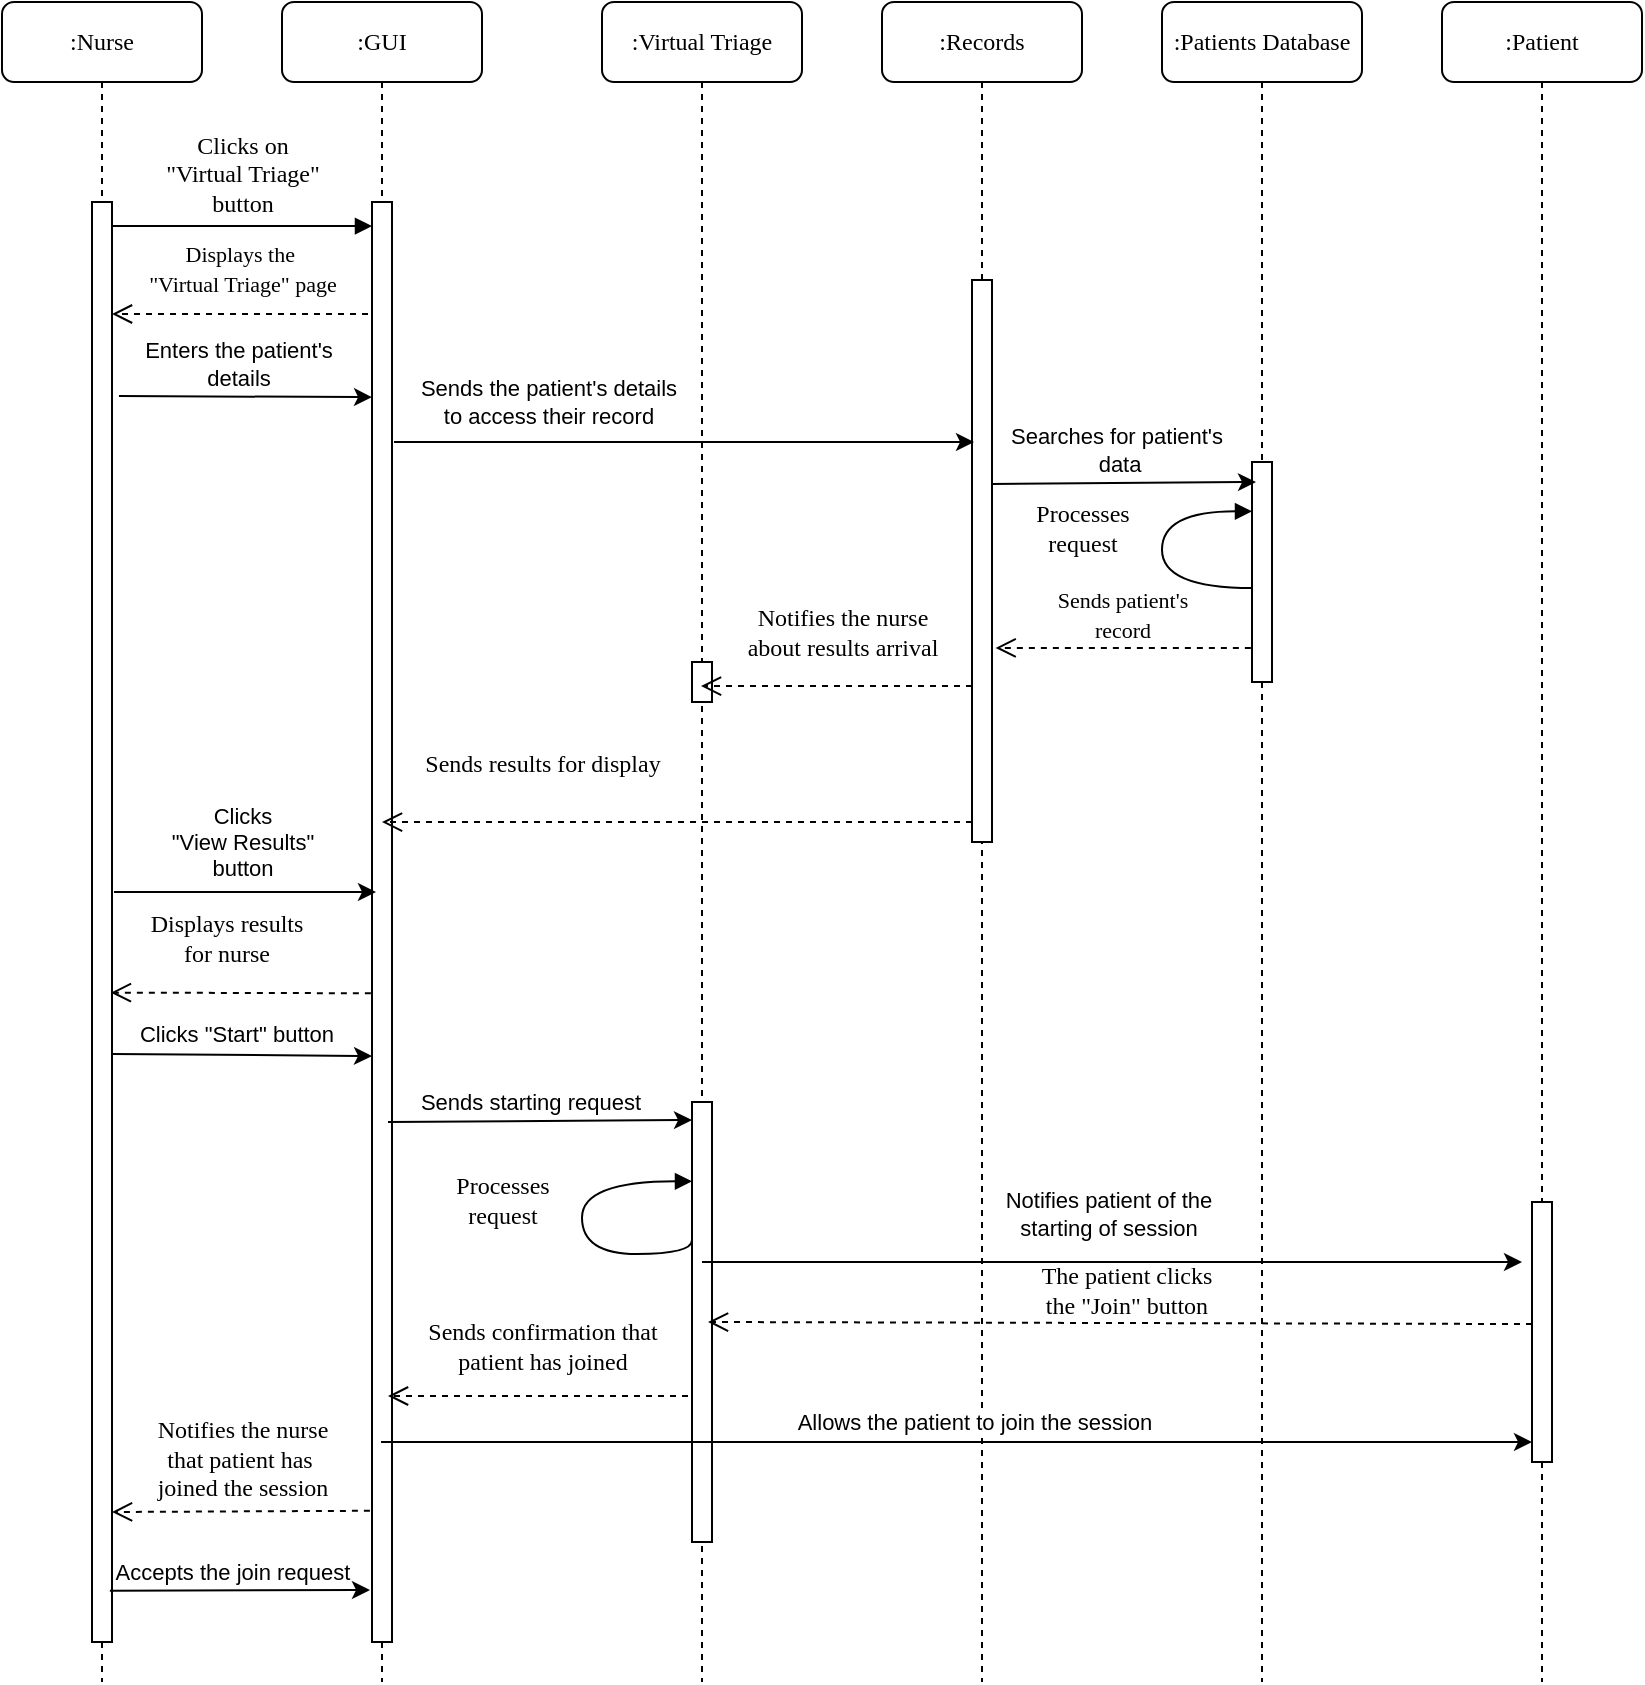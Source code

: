 <mxfile version="24.8.4">
  <diagram name="Page-1" id="13e1069c-82ec-6db2-03f1-153e76fe0fe0">
    <mxGraphModel dx="1213" dy="663" grid="1" gridSize="10" guides="1" tooltips="1" connect="1" arrows="1" fold="1" page="1" pageScale="1" pageWidth="1100" pageHeight="850" background="none" math="0" shadow="0">
      <root>
        <mxCell id="0" />
        <mxCell id="1" parent="0" />
        <mxCell id="7baba1c4bc27f4b0-2" value=":GUI" style="shape=umlLifeline;perimeter=lifelinePerimeter;whiteSpace=wrap;html=1;container=1;collapsible=0;recursiveResize=0;outlineConnect=0;rounded=1;shadow=0;comic=0;labelBackgroundColor=none;strokeWidth=1;fontFamily=Verdana;fontSize=12;align=center;" parent="1" vertex="1">
          <mxGeometry x="240" y="80" width="100" height="840" as="geometry" />
        </mxCell>
        <mxCell id="7baba1c4bc27f4b0-10" value="" style="html=1;points=[];perimeter=orthogonalPerimeter;rounded=0;shadow=0;comic=0;labelBackgroundColor=none;strokeWidth=1;fontFamily=Verdana;fontSize=12;align=center;" parent="7baba1c4bc27f4b0-2" vertex="1">
          <mxGeometry x="45" y="100" width="10" height="720" as="geometry" />
        </mxCell>
        <mxCell id="7baba1c4bc27f4b0-3" value=":Virtual Triage" style="shape=umlLifeline;perimeter=lifelinePerimeter;whiteSpace=wrap;html=1;container=1;collapsible=0;recursiveResize=0;outlineConnect=0;rounded=1;shadow=0;comic=0;labelBackgroundColor=none;strokeWidth=1;fontFamily=Verdana;fontSize=12;align=center;" parent="1" vertex="1">
          <mxGeometry x="400" y="80" width="100" height="840" as="geometry" />
        </mxCell>
        <mxCell id="7baba1c4bc27f4b0-13" value="" style="html=1;points=[];perimeter=orthogonalPerimeter;rounded=0;shadow=0;comic=0;labelBackgroundColor=none;strokeWidth=1;fontFamily=Verdana;fontSize=12;align=center;" parent="7baba1c4bc27f4b0-3" vertex="1">
          <mxGeometry x="45" y="330" width="10" height="20" as="geometry" />
        </mxCell>
        <mxCell id="BnOWhrEO1M733YUDJ6N0-16" value="Notifies the nurse &lt;br&gt;about results arrival" style="html=1;verticalAlign=bottom;endArrow=open;dashed=1;endSize=8;labelBackgroundColor=none;fontFamily=Verdana;fontSize=12;exitX=-0.057;exitY=0.927;exitDx=0;exitDy=0;exitPerimeter=0;" parent="7baba1c4bc27f4b0-3" edge="1">
          <mxGeometry x="-0.037" y="-10" relative="1" as="geometry">
            <mxPoint x="49.5" y="342.02" as="targetPoint" />
            <mxPoint x="185.0" y="342.02" as="sourcePoint" />
            <mxPoint as="offset" />
          </mxGeometry>
        </mxCell>
        <mxCell id="BnOWhrEO1M733YUDJ6N0-26" value="" style="html=1;points=[];perimeter=orthogonalPerimeter;rounded=0;shadow=0;comic=0;labelBackgroundColor=none;strokeWidth=1;fontFamily=Verdana;fontSize=12;align=center;" parent="7baba1c4bc27f4b0-3" vertex="1">
          <mxGeometry x="45" y="550" width="10" height="220" as="geometry" />
        </mxCell>
        <mxCell id="BnOWhrEO1M733YUDJ6N0-29" value="Processes&lt;br&gt;request" style="html=1;verticalAlign=bottom;endArrow=block;labelBackgroundColor=none;fontFamily=Verdana;fontSize=12;elbow=vertical;edgeStyle=orthogonalEdgeStyle;curved=1;entryX=1;entryY=0.286;entryPerimeter=0;exitX=0;exitY=0.567;exitDx=0;exitDy=0;exitPerimeter=0;" parent="7baba1c4bc27f4b0-3" edge="1">
          <mxGeometry x="-0.061" y="40" relative="1" as="geometry">
            <mxPoint x="45" y="619.03" as="sourcePoint" />
            <mxPoint x="45" y="589.67" as="targetPoint" />
            <Array as="points">
              <mxPoint x="45" y="626" />
              <mxPoint x="-10" y="626" />
              <mxPoint x="-10" y="590" />
            </Array>
            <mxPoint as="offset" />
          </mxGeometry>
        </mxCell>
        <mxCell id="7baba1c4bc27f4b0-4" value=":Records" style="shape=umlLifeline;perimeter=lifelinePerimeter;whiteSpace=wrap;html=1;container=1;collapsible=0;recursiveResize=0;outlineConnect=0;rounded=1;shadow=0;comic=0;labelBackgroundColor=none;strokeWidth=1;fontFamily=Verdana;fontSize=12;align=center;" parent="1" vertex="1">
          <mxGeometry x="540" y="80" width="100" height="840" as="geometry" />
        </mxCell>
        <mxCell id="BnOWhrEO1M733YUDJ6N0-18" value="Sends results for display" style="html=1;verticalAlign=bottom;endArrow=open;dashed=1;endSize=8;labelBackgroundColor=none;fontFamily=Verdana;fontSize=12;exitX=-0.057;exitY=0.927;exitDx=0;exitDy=0;exitPerimeter=0;" parent="7baba1c4bc27f4b0-4" target="7baba1c4bc27f4b0-2" edge="1">
          <mxGeometry x="0.458" y="-20" relative="1" as="geometry">
            <mxPoint x="-90" y="410" as="targetPoint" />
            <mxPoint x="45.0" y="410.02" as="sourcePoint" />
            <mxPoint as="offset" />
          </mxGeometry>
        </mxCell>
        <mxCell id="7baba1c4bc27f4b0-5" value=":Patients Database" style="shape=umlLifeline;perimeter=lifelinePerimeter;whiteSpace=wrap;html=1;container=1;collapsible=0;recursiveResize=0;outlineConnect=0;rounded=1;shadow=0;comic=0;labelBackgroundColor=none;strokeWidth=1;fontFamily=Verdana;fontSize=12;align=center;" parent="1" vertex="1">
          <mxGeometry x="680" y="80" width="100" height="840" as="geometry" />
        </mxCell>
        <mxCell id="7baba1c4bc27f4b0-19" value="" style="html=1;points=[];perimeter=orthogonalPerimeter;rounded=0;shadow=0;comic=0;labelBackgroundColor=none;strokeWidth=1;fontFamily=Verdana;fontSize=12;align=center;" parent="7baba1c4bc27f4b0-5" vertex="1">
          <mxGeometry x="45" y="230" width="10" height="110" as="geometry" />
        </mxCell>
        <mxCell id="7baba1c4bc27f4b0-39" value="Processes&lt;br&gt;request" style="html=1;verticalAlign=bottom;endArrow=block;labelBackgroundColor=none;fontFamily=Verdana;fontSize=12;elbow=vertical;edgeStyle=orthogonalEdgeStyle;curved=1;entryX=1;entryY=0.286;entryPerimeter=0;" parent="7baba1c4bc27f4b0-5" source="7baba1c4bc27f4b0-19" edge="1">
          <mxGeometry x="-0.096" y="40" relative="1" as="geometry">
            <mxPoint x="40" y="293" as="sourcePoint" />
            <mxPoint x="45.0" y="254.67" as="targetPoint" />
            <Array as="points">
              <mxPoint y="293" />
              <mxPoint y="255" />
            </Array>
            <mxPoint as="offset" />
          </mxGeometry>
        </mxCell>
        <mxCell id="7baba1c4bc27f4b0-8" value=":Nurse" style="shape=umlLifeline;perimeter=lifelinePerimeter;whiteSpace=wrap;html=1;container=1;collapsible=0;recursiveResize=0;outlineConnect=0;rounded=1;shadow=0;comic=0;labelBackgroundColor=none;strokeWidth=1;fontFamily=Verdana;fontSize=12;align=center;" parent="1" vertex="1">
          <mxGeometry x="100" y="80" width="100" height="840" as="geometry" />
        </mxCell>
        <mxCell id="7baba1c4bc27f4b0-9" value="" style="html=1;points=[];perimeter=orthogonalPerimeter;rounded=0;shadow=0;comic=0;labelBackgroundColor=none;strokeWidth=1;fontFamily=Verdana;fontSize=12;align=center;" parent="7baba1c4bc27f4b0-8" vertex="1">
          <mxGeometry x="45" y="100" width="10" height="720" as="geometry" />
        </mxCell>
        <mxCell id="BnOWhrEO1M733YUDJ6N0-38" value="Notifies the nurse&lt;br&gt;that patient has&amp;nbsp;&lt;br&gt;joined the session&lt;div&gt;&lt;br/&gt;&lt;/div&gt;" style="html=1;verticalAlign=bottom;endArrow=open;dashed=1;endSize=8;labelBackgroundColor=none;fontFamily=Verdana;fontSize=12;exitX=-0.105;exitY=0.982;exitDx=0;exitDy=0;exitPerimeter=0;" parent="7baba1c4bc27f4b0-8" edge="1">
          <mxGeometry x="-0.007" y="12" relative="1" as="geometry">
            <mxPoint x="55" y="755" as="targetPoint" />
            <mxPoint x="183.95" y="754.38" as="sourcePoint" />
            <mxPoint as="offset" />
          </mxGeometry>
        </mxCell>
        <mxCell id="7baba1c4bc27f4b0-16" value="" style="html=1;points=[];perimeter=orthogonalPerimeter;rounded=0;shadow=0;comic=0;labelBackgroundColor=none;strokeWidth=1;fontFamily=Verdana;fontSize=12;align=center;" parent="1" vertex="1">
          <mxGeometry x="585" y="219" width="10" height="281" as="geometry" />
        </mxCell>
        <mxCell id="7baba1c4bc27f4b0-11" value="Clicks on &lt;br&gt;&quot;Virtual Triage&quot;&lt;br&gt;button" style="html=1;verticalAlign=bottom;endArrow=block;entryX=0;entryY=0;labelBackgroundColor=none;fontFamily=Verdana;fontSize=12;edgeStyle=elbowEdgeStyle;elbow=vertical;" parent="1" edge="1">
          <mxGeometry x="0.0" y="2" relative="1" as="geometry">
            <mxPoint x="155" y="192.048" as="sourcePoint" />
            <mxPoint x="285" y="192" as="targetPoint" />
            <mxPoint as="offset" />
          </mxGeometry>
        </mxCell>
        <mxCell id="BnOWhrEO1M733YUDJ6N0-2" value="&lt;font style=&quot;font-size: 11px;&quot;&gt;Displays the&amp;nbsp;&lt;br&gt;&quot;Virtual Triage&quot; page&lt;/font&gt;" style="html=1;verticalAlign=bottom;endArrow=open;dashed=1;endSize=8;labelBackgroundColor=none;fontFamily=Verdana;fontSize=12;" parent="1" edge="1">
          <mxGeometry x="-0.016" y="-6" relative="1" as="geometry">
            <mxPoint x="155" y="236" as="targetPoint" />
            <mxPoint x="283" y="236" as="sourcePoint" />
            <mxPoint as="offset" />
          </mxGeometry>
        </mxCell>
        <mxCell id="BnOWhrEO1M733YUDJ6N0-3" value="" style="endArrow=classic;html=1;rounded=0;entryX=-0.248;entryY=0.346;entryDx=0;entryDy=0;entryPerimeter=0;" parent="1" edge="1">
          <mxGeometry width="50" height="50" relative="1" as="geometry">
            <mxPoint x="158.48" y="277" as="sourcePoint" />
            <mxPoint x="285" y="277.58" as="targetPoint" />
          </mxGeometry>
        </mxCell>
        <mxCell id="BnOWhrEO1M733YUDJ6N0-4" value="Enters the patient&#39;s&lt;br&gt;details" style="edgeLabel;html=1;align=center;verticalAlign=middle;resizable=0;points=[];" parent="BnOWhrEO1M733YUDJ6N0-3" vertex="1" connectable="0">
          <mxGeometry x="0.119" y="1" relative="1" as="geometry">
            <mxPoint x="-12" y="-16" as="offset" />
          </mxGeometry>
        </mxCell>
        <mxCell id="BnOWhrEO1M733YUDJ6N0-5" value="" style="endArrow=classic;html=1;rounded=0;exitX=1.5;exitY=0.522;exitDx=0;exitDy=0;exitPerimeter=0;" parent="1" edge="1">
          <mxGeometry width="50" height="50" relative="1" as="geometry">
            <mxPoint x="296" y="300.06" as="sourcePoint" />
            <mxPoint x="586" y="300" as="targetPoint" />
          </mxGeometry>
        </mxCell>
        <mxCell id="BnOWhrEO1M733YUDJ6N0-6" value="Sends the patient&#39;s details&lt;br&gt;&amp;nbsp;to access their record&amp;nbsp;" style="edgeLabel;html=1;align=center;verticalAlign=middle;resizable=0;points=[];" parent="BnOWhrEO1M733YUDJ6N0-5" vertex="1" connectable="0">
          <mxGeometry x="-0.402" relative="1" as="geometry">
            <mxPoint x="-10" y="-20" as="offset" />
          </mxGeometry>
        </mxCell>
        <mxCell id="BnOWhrEO1M733YUDJ6N0-7" value="" style="endArrow=classic;html=1;rounded=0;" parent="1" edge="1">
          <mxGeometry width="50" height="50" relative="1" as="geometry">
            <mxPoint x="595" y="321" as="sourcePoint" />
            <mxPoint x="727" y="320" as="targetPoint" />
          </mxGeometry>
        </mxCell>
        <mxCell id="BnOWhrEO1M733YUDJ6N0-14" value="Searches for patient&#39;s&lt;br&gt;&amp;nbsp;data" style="edgeLabel;html=1;align=center;verticalAlign=middle;resizable=0;points=[];" parent="BnOWhrEO1M733YUDJ6N0-7" vertex="1" connectable="0">
          <mxGeometry x="-0.042" y="1" relative="1" as="geometry">
            <mxPoint x="-1" y="-16" as="offset" />
          </mxGeometry>
        </mxCell>
        <mxCell id="BnOWhrEO1M733YUDJ6N0-15" value="&lt;font style=&quot;font-size: 11px;&quot;&gt;Sends patient&#39;s&lt;br&gt;record&lt;/font&gt;" style="html=1;verticalAlign=bottom;endArrow=open;dashed=1;endSize=8;labelBackgroundColor=none;fontFamily=Verdana;fontSize=12;entryX=1.181;entryY=0.95;entryDx=0;entryDy=0;entryPerimeter=0;exitX=-0.057;exitY=0.927;exitDx=0;exitDy=0;exitPerimeter=0;" parent="1" edge="1">
          <mxGeometry relative="1" as="geometry">
            <mxPoint x="596.81" y="402.95" as="targetPoint" />
            <mxPoint x="724.43" y="402.97" as="sourcePoint" />
          </mxGeometry>
        </mxCell>
        <mxCell id="BnOWhrEO1M733YUDJ6N0-19" value="Displays results &lt;br&gt;for nurse" style="html=1;verticalAlign=bottom;endArrow=open;dashed=1;endSize=8;labelBackgroundColor=none;fontFamily=Verdana;fontSize=12;exitX=-0.057;exitY=0.943;exitDx=0;exitDy=0;exitPerimeter=0;entryX=0.943;entryY=0.878;entryDx=0;entryDy=0;entryPerimeter=0;" parent="1" edge="1">
          <mxGeometry x="0.107" y="-10" relative="1" as="geometry">
            <mxPoint x="154.43" y="575.32" as="targetPoint" />
            <mxPoint x="284.43" y="575.63" as="sourcePoint" />
            <mxPoint as="offset" />
          </mxGeometry>
        </mxCell>
        <mxCell id="BnOWhrEO1M733YUDJ6N0-20" value="" style="endArrow=classic;html=1;rounded=0;" parent="1" edge="1">
          <mxGeometry width="50" height="50" relative="1" as="geometry">
            <mxPoint x="156" y="525" as="sourcePoint" />
            <mxPoint x="287" y="525" as="targetPoint" />
          </mxGeometry>
        </mxCell>
        <mxCell id="BnOWhrEO1M733YUDJ6N0-21" value="Clicks &lt;br&gt;&quot;View Results&quot; &lt;br&gt;button" style="edgeLabel;html=1;align=center;verticalAlign=middle;resizable=0;points=[];" parent="BnOWhrEO1M733YUDJ6N0-20" vertex="1" connectable="0">
          <mxGeometry x="0.568" y="-1" relative="1" as="geometry">
            <mxPoint x="-39" y="-26" as="offset" />
          </mxGeometry>
        </mxCell>
        <mxCell id="BnOWhrEO1M733YUDJ6N0-23" value="" style="endArrow=classic;html=1;rounded=0;" parent="1" edge="1">
          <mxGeometry width="50" height="50" relative="1" as="geometry">
            <mxPoint x="155" y="606" as="sourcePoint" />
            <mxPoint x="285" y="607" as="targetPoint" />
          </mxGeometry>
        </mxCell>
        <mxCell id="BnOWhrEO1M733YUDJ6N0-24" value="Clicks &quot;Start&quot; button" style="edgeLabel;html=1;align=center;verticalAlign=middle;resizable=0;points=[];" parent="BnOWhrEO1M733YUDJ6N0-23" vertex="1" connectable="0">
          <mxGeometry x="0.139" y="-1" relative="1" as="geometry">
            <mxPoint x="-12" y="-12" as="offset" />
          </mxGeometry>
        </mxCell>
        <mxCell id="BnOWhrEO1M733YUDJ6N0-25" value="" style="endArrow=classic;html=1;rounded=0;" parent="1" edge="1">
          <mxGeometry width="50" height="50" relative="1" as="geometry">
            <mxPoint x="293" y="640" as="sourcePoint" />
            <mxPoint x="445" y="639" as="targetPoint" />
          </mxGeometry>
        </mxCell>
        <mxCell id="BnOWhrEO1M733YUDJ6N0-27" value="Sends starting request" style="edgeLabel;html=1;align=center;verticalAlign=middle;resizable=0;points=[];" parent="BnOWhrEO1M733YUDJ6N0-25" vertex="1" connectable="0">
          <mxGeometry x="-0.066" y="2" relative="1" as="geometry">
            <mxPoint y="-8" as="offset" />
          </mxGeometry>
        </mxCell>
        <mxCell id="BnOWhrEO1M733YUDJ6N0-30" value="" style="endArrow=classic;html=1;rounded=0;" parent="1" edge="1" source="7baba1c4bc27f4b0-3">
          <mxGeometry width="50" height="50" relative="1" as="geometry">
            <mxPoint x="455" y="704" as="sourcePoint" />
            <mxPoint x="860" y="710" as="targetPoint" />
          </mxGeometry>
        </mxCell>
        <mxCell id="BnOWhrEO1M733YUDJ6N0-34" value="Notifies patient of the &lt;br&gt;starting of session" style="edgeLabel;html=1;align=center;verticalAlign=middle;resizable=0;points=[];" parent="BnOWhrEO1M733YUDJ6N0-30" vertex="1" connectable="0">
          <mxGeometry x="0.008" relative="1" as="geometry">
            <mxPoint x="-4" y="-24" as="offset" />
          </mxGeometry>
        </mxCell>
        <mxCell id="BnOWhrEO1M733YUDJ6N0-31" value=":Patient" style="shape=umlLifeline;perimeter=lifelinePerimeter;whiteSpace=wrap;html=1;container=1;collapsible=0;recursiveResize=0;outlineConnect=0;rounded=1;shadow=0;comic=0;labelBackgroundColor=none;strokeWidth=1;fontFamily=Verdana;fontSize=12;align=center;" parent="1" vertex="1">
          <mxGeometry x="820" y="80" width="100" height="840" as="geometry" />
        </mxCell>
        <mxCell id="BnOWhrEO1M733YUDJ6N0-33" value="" style="rounded=0;whiteSpace=wrap;html=1;" parent="BnOWhrEO1M733YUDJ6N0-31" vertex="1">
          <mxGeometry x="45" y="600" width="10" height="130" as="geometry" />
        </mxCell>
        <mxCell id="BnOWhrEO1M733YUDJ6N0-35" value="The patient clicks &lt;br&gt;the &quot;Join&quot; button" style="html=1;verticalAlign=bottom;endArrow=open;dashed=1;endSize=8;labelBackgroundColor=none;fontFamily=Verdana;fontSize=12;exitX=-0.057;exitY=0.927;exitDx=0;exitDy=0;exitPerimeter=0;entryX=0.8;entryY=0.6;entryDx=0;entryDy=0;entryPerimeter=0;" parent="1" edge="1">
          <mxGeometry x="-0.012" relative="1" as="geometry">
            <mxPoint x="453" y="740" as="targetPoint" />
            <mxPoint x="865.0" y="741.02" as="sourcePoint" />
            <mxPoint as="offset" />
          </mxGeometry>
        </mxCell>
        <mxCell id="BnOWhrEO1M733YUDJ6N0-37" value="Sends confirmation that&lt;br&gt;patient has joined" style="html=1;verticalAlign=bottom;endArrow=open;dashed=1;endSize=8;labelBackgroundColor=none;fontFamily=Verdana;fontSize=12;" parent="1" edge="1">
          <mxGeometry x="-0.027" y="-8" relative="1" as="geometry">
            <mxPoint x="293" y="777" as="targetPoint" />
            <mxPoint x="443" y="777" as="sourcePoint" />
            <mxPoint as="offset" />
          </mxGeometry>
        </mxCell>
        <mxCell id="BnOWhrEO1M733YUDJ6N0-41" value="" style="endArrow=classic;html=1;rounded=0;exitX=0.895;exitY=0.99;exitDx=0;exitDy=0;exitPerimeter=0;" parent="1" edge="1">
          <mxGeometry width="50" height="50" relative="1" as="geometry">
            <mxPoint x="153.95" y="874.4" as="sourcePoint" />
            <mxPoint x="284" y="874" as="targetPoint" />
          </mxGeometry>
        </mxCell>
        <mxCell id="BnOWhrEO1M733YUDJ6N0-42" value="Accepts the join request" style="edgeLabel;html=1;align=center;verticalAlign=middle;resizable=0;points=[];" parent="BnOWhrEO1M733YUDJ6N0-41" vertex="1" connectable="0">
          <mxGeometry x="0.014" y="-1" relative="1" as="geometry">
            <mxPoint x="-5" y="-10" as="offset" />
          </mxGeometry>
        </mxCell>
        <mxCell id="tMefX3y4GZWQddRHOeTl-2" value="" style="endArrow=classic;html=1;rounded=0;entryX=0;entryY=0.867;entryDx=0;entryDy=0;entryPerimeter=0;" edge="1" parent="1">
          <mxGeometry width="50" height="50" relative="1" as="geometry">
            <mxPoint x="289.5" y="800" as="sourcePoint" />
            <mxPoint x="865" y="800" as="targetPoint" />
          </mxGeometry>
        </mxCell>
        <mxCell id="tMefX3y4GZWQddRHOeTl-3" value="Allows the patient to join the session" style="edgeLabel;html=1;align=center;verticalAlign=middle;resizable=0;points=[];" vertex="1" connectable="0" parent="tMefX3y4GZWQddRHOeTl-2">
          <mxGeometry x="-0.339" y="-3" relative="1" as="geometry">
            <mxPoint x="106" y="-13" as="offset" />
          </mxGeometry>
        </mxCell>
      </root>
    </mxGraphModel>
  </diagram>
</mxfile>
